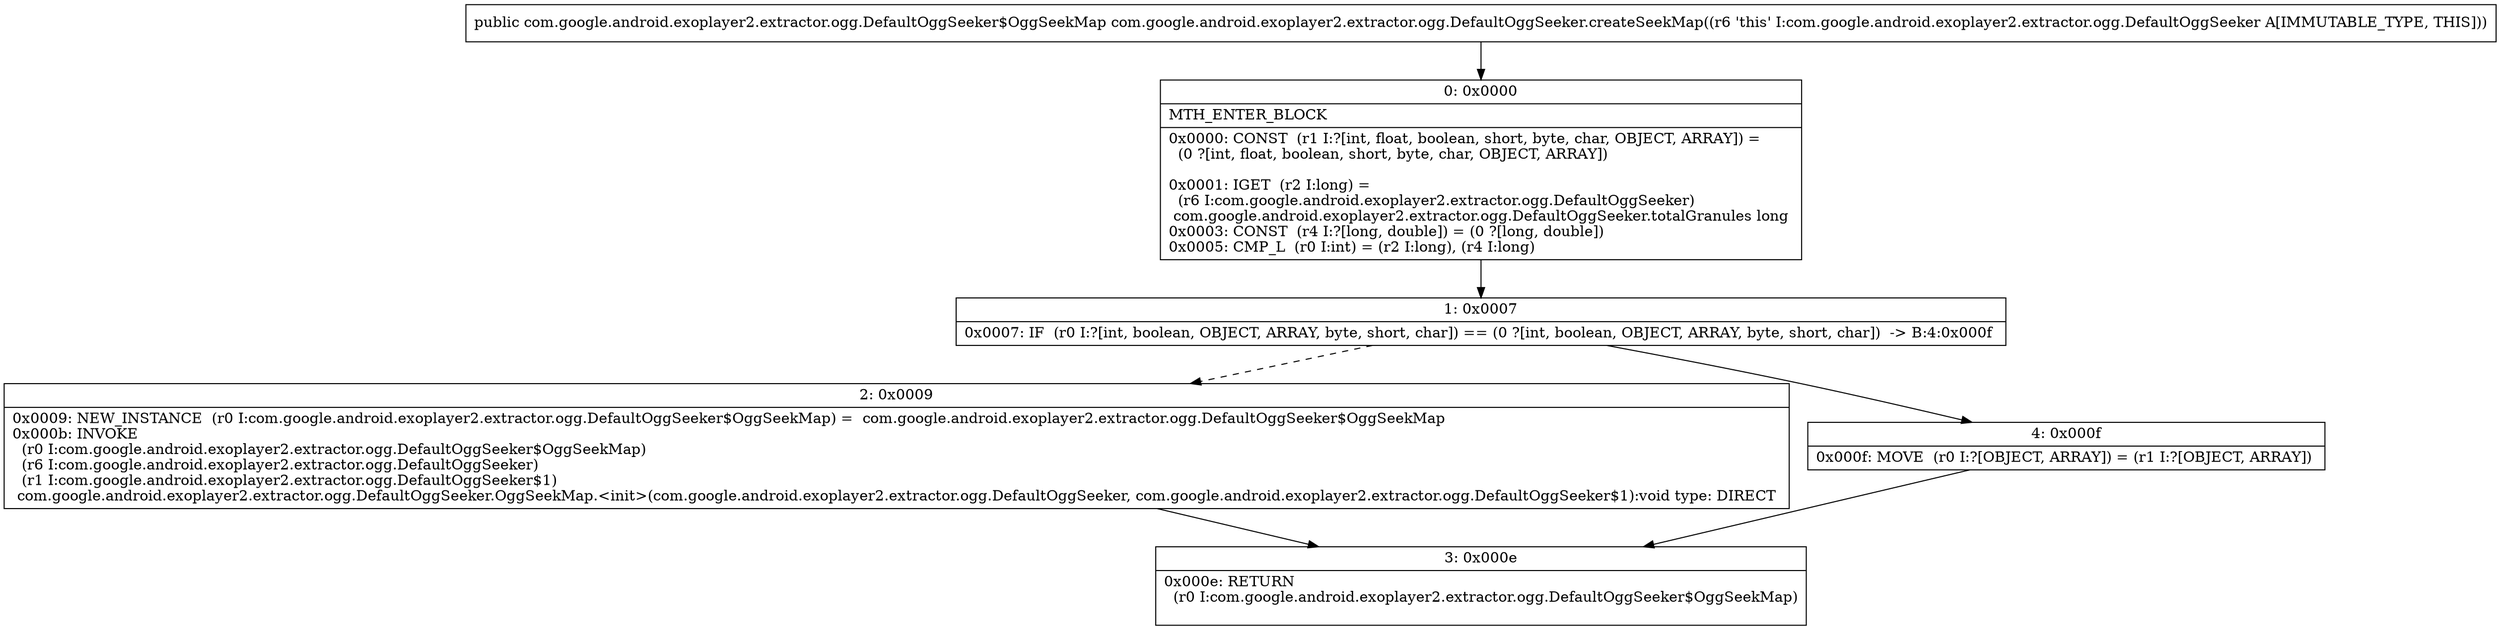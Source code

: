 digraph "CFG forcom.google.android.exoplayer2.extractor.ogg.DefaultOggSeeker.createSeekMap()Lcom\/google\/android\/exoplayer2\/extractor\/ogg\/DefaultOggSeeker$OggSeekMap;" {
Node_0 [shape=record,label="{0\:\ 0x0000|MTH_ENTER_BLOCK\l|0x0000: CONST  (r1 I:?[int, float, boolean, short, byte, char, OBJECT, ARRAY]) = \l  (0 ?[int, float, boolean, short, byte, char, OBJECT, ARRAY])\l \l0x0001: IGET  (r2 I:long) = \l  (r6 I:com.google.android.exoplayer2.extractor.ogg.DefaultOggSeeker)\l com.google.android.exoplayer2.extractor.ogg.DefaultOggSeeker.totalGranules long \l0x0003: CONST  (r4 I:?[long, double]) = (0 ?[long, double]) \l0x0005: CMP_L  (r0 I:int) = (r2 I:long), (r4 I:long) \l}"];
Node_1 [shape=record,label="{1\:\ 0x0007|0x0007: IF  (r0 I:?[int, boolean, OBJECT, ARRAY, byte, short, char]) == (0 ?[int, boolean, OBJECT, ARRAY, byte, short, char])  \-\> B:4:0x000f \l}"];
Node_2 [shape=record,label="{2\:\ 0x0009|0x0009: NEW_INSTANCE  (r0 I:com.google.android.exoplayer2.extractor.ogg.DefaultOggSeeker$OggSeekMap) =  com.google.android.exoplayer2.extractor.ogg.DefaultOggSeeker$OggSeekMap \l0x000b: INVOKE  \l  (r0 I:com.google.android.exoplayer2.extractor.ogg.DefaultOggSeeker$OggSeekMap)\l  (r6 I:com.google.android.exoplayer2.extractor.ogg.DefaultOggSeeker)\l  (r1 I:com.google.android.exoplayer2.extractor.ogg.DefaultOggSeeker$1)\l com.google.android.exoplayer2.extractor.ogg.DefaultOggSeeker.OggSeekMap.\<init\>(com.google.android.exoplayer2.extractor.ogg.DefaultOggSeeker, com.google.android.exoplayer2.extractor.ogg.DefaultOggSeeker$1):void type: DIRECT \l}"];
Node_3 [shape=record,label="{3\:\ 0x000e|0x000e: RETURN  \l  (r0 I:com.google.android.exoplayer2.extractor.ogg.DefaultOggSeeker$OggSeekMap)\l \l}"];
Node_4 [shape=record,label="{4\:\ 0x000f|0x000f: MOVE  (r0 I:?[OBJECT, ARRAY]) = (r1 I:?[OBJECT, ARRAY]) \l}"];
MethodNode[shape=record,label="{public com.google.android.exoplayer2.extractor.ogg.DefaultOggSeeker$OggSeekMap com.google.android.exoplayer2.extractor.ogg.DefaultOggSeeker.createSeekMap((r6 'this' I:com.google.android.exoplayer2.extractor.ogg.DefaultOggSeeker A[IMMUTABLE_TYPE, THIS])) }"];
MethodNode -> Node_0;
Node_0 -> Node_1;
Node_1 -> Node_2[style=dashed];
Node_1 -> Node_4;
Node_2 -> Node_3;
Node_4 -> Node_3;
}


